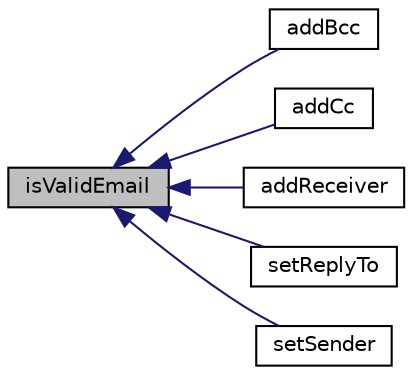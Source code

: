 digraph "isValidEmail"
{
  edge [fontname="Helvetica",fontsize="10",labelfontname="Helvetica",labelfontsize="10"];
  node [fontname="Helvetica",fontsize="10",shape=record];
  rankdir="LR";
  Node18 [label="isValidEmail",height=0.2,width=0.4,color="black", fillcolor="grey75", style="filled", fontcolor="black"];
  Node18 -> Node19 [dir="back",color="midnightblue",fontsize="10",style="solid",fontname="Helvetica"];
  Node19 [label="addBcc",height=0.2,width=0.4,color="black", fillcolor="white", style="filled",URL="$class_zest_1_1_mail_1_1_mail.html#af3caeb841610ad2fa4dcbbc4d157eee8"];
  Node18 -> Node20 [dir="back",color="midnightblue",fontsize="10",style="solid",fontname="Helvetica"];
  Node20 [label="addCc",height=0.2,width=0.4,color="black", fillcolor="white", style="filled",URL="$class_zest_1_1_mail_1_1_mail.html#aa6928c70ebce7734d8b21ae2c41065da"];
  Node18 -> Node21 [dir="back",color="midnightblue",fontsize="10",style="solid",fontname="Helvetica"];
  Node21 [label="addReceiver",height=0.2,width=0.4,color="black", fillcolor="white", style="filled",URL="$class_zest_1_1_mail_1_1_mail.html#a31cd1494886ccd0d0734bfc229f95d9f"];
  Node18 -> Node22 [dir="back",color="midnightblue",fontsize="10",style="solid",fontname="Helvetica"];
  Node22 [label="setReplyTo",height=0.2,width=0.4,color="black", fillcolor="white", style="filled",URL="$class_zest_1_1_mail_1_1_mail.html#a18845dc0e743855fef7e3fd8a2375f4b"];
  Node18 -> Node23 [dir="back",color="midnightblue",fontsize="10",style="solid",fontname="Helvetica"];
  Node23 [label="setSender",height=0.2,width=0.4,color="black", fillcolor="white", style="filled",URL="$class_zest_1_1_mail_1_1_mail.html#a1a5cb2c6afc792ad117d5ba30e52b5de"];
}
